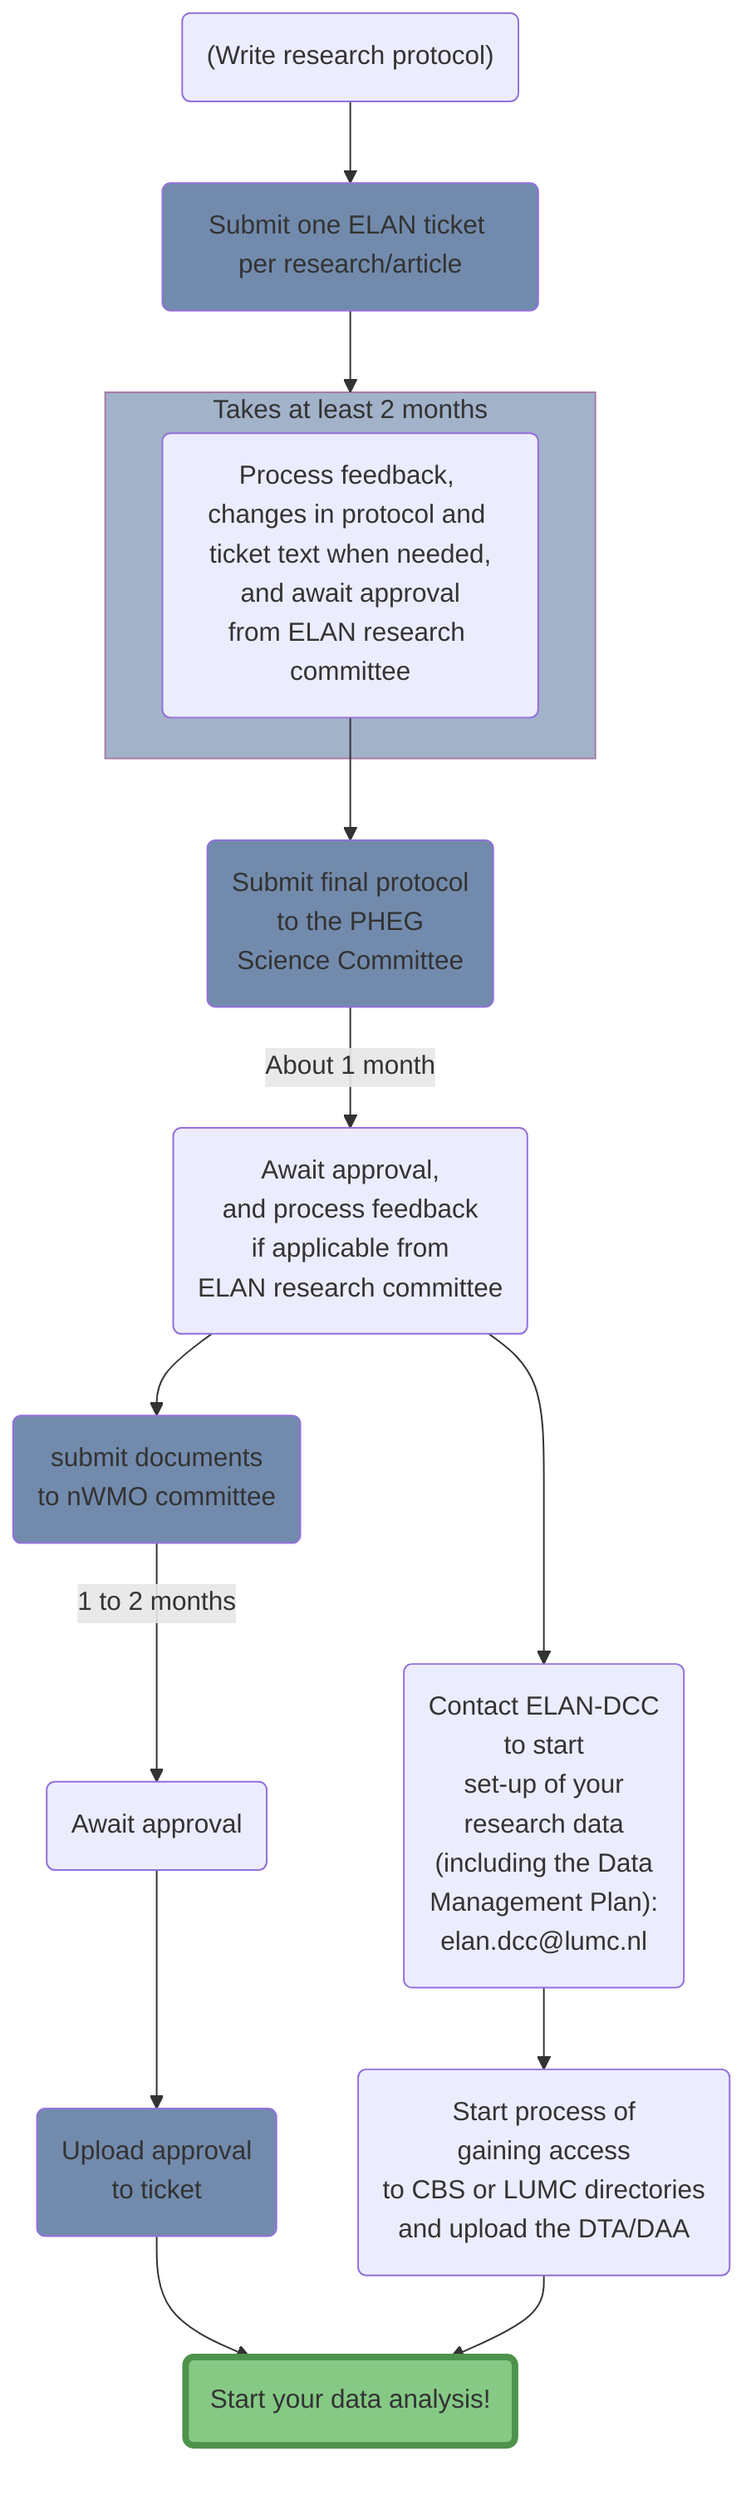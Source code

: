 flowchart TD
id1("(Write research protocol)") --> id2(Submit one ELAN ticket per research/article)
subgraph ticket [Takes at least 2 months]
    id4
end
id4(Process feedback, 
changes in protocol and 
ticket text when needed,
and await approval
from ELAN research committee) --> id5
id5(Submit final protocol
to the PHEG
Science Committee) -->|About 1 month| id6
id6(Await approval,
and process feedback
if applicable from
ELAN research committee) --> id7
id7(submit documents 
to nWMO committee) -->|1 to 2 months| id9
id9(Await approval) --> id10
id10(Upload approval
to ticket) --> idend(Start your data analysis!)
id6 --> id8
id8("Contact ELAN-DCC
to start 
set-up of your 
research data
(including the Data
Management Plan):
elan.dcc‎@lumc‎.nl") --> id11(Start process of
gaining access
to CBS or LUMC directories
and upload the DTA/DAA)

id2 --> ticket
id11 --> idend

style idend fill:#86c985,stroke:#4d934c,stroke-width:4px
style id2 fill:#728bad
style id5 fill:#728bad
style id7 fill:#728bad
style id10 fill:#728bad
style ticket fill:#a2b2c9, stroke:#a57ca5

click id2 "https://elanresearch.nl" "ELAN research" _blank
click id10 "https://elanresearch.nl" "ELAN research" _blank
click id5 "https://elan-dcc.github.io/researchers/sciencecommittee" "Science committee"
click id7 "https://www.metc-ldd.nl/toetsingsprocedures/niet-wmo-en-niet-mdr" "nWMO committee" _blank